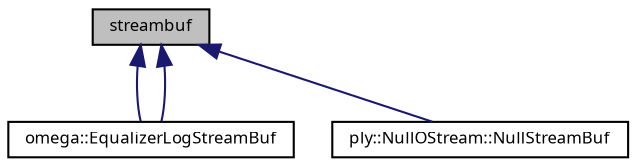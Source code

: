 digraph G
{
  bgcolor="transparent";
  edge [fontname="FreeSans.ttf",fontsize="8",labelfontname="FreeSans.ttf",labelfontsize="8"];
  node [fontname="FreeSans.ttf",fontsize="8",shape=record];
  Node1 [label="streambuf",height=0.2,width=0.4,color="black", fillcolor="grey75", style="filled" fontcolor="black"];
  Node1 -> Node2 [dir=back,color="midnightblue",fontsize="8",style="solid",fontname="FreeSans.ttf"];
  Node2 [label="omega::EqualizerLogStreamBuf",height=0.2,width=0.4,color="black",URL="$classomega_1_1_equalizer_log_stream_buf.html"];
  Node1 -> Node2 [dir=back,color="midnightblue",fontsize="8",style="solid",fontname="FreeSans.ttf"];
  Node1 -> Node3 [dir=back,color="midnightblue",fontsize="8",style="solid",fontname="FreeSans.ttf"];
  Node3 [label="ply::NullOStream::NullStreamBuf",height=0.2,width=0.4,color="black",URL="$structply_1_1_null_o_stream_1_1_null_stream_buf.html"];
}

